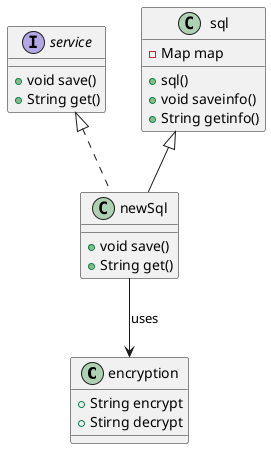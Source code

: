 @startuml

class encryption{
    + String encrypt 
    + Stirng decrypt
}

interface service {
    + void save()
    + String get()
}

class sql {
    - Map map
    + sql()
    + void saveinfo()
    + String getinfo()
}

class newSql extends sql implements service {
    + void save()
    + String get()
}

newSql --> encryption : uses



@enduml
